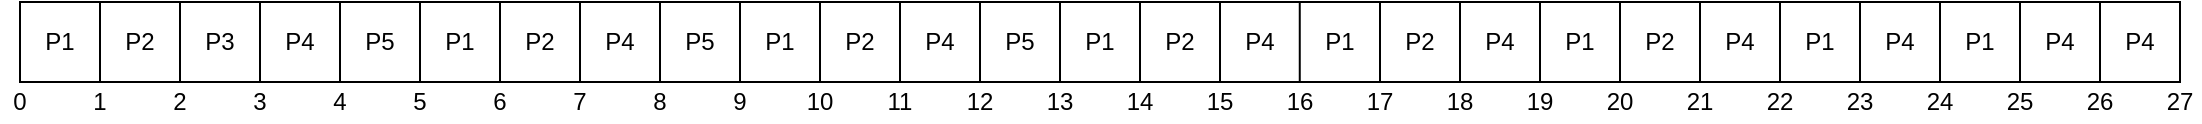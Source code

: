 <mxfile version="13.0.3" type="device"><diagram id="CTY5xW-K7c4BvgohIn--" name="Page-1"><mxGraphModel dx="1822" dy="422" grid="1" gridSize="10" guides="1" tooltips="1" connect="1" arrows="1" fold="1" page="0" pageScale="1" pageWidth="850" pageHeight="1100" math="0" shadow="0"><root><mxCell id="0"/><mxCell id="1" parent="0"/><mxCell id="Fto8pODRwMajGax34DLK-1" value="" style="rounded=0;whiteSpace=wrap;html=1;" vertex="1" parent="1"><mxGeometry y="440" width="1080" height="40" as="geometry"/></mxCell><mxCell id="Fto8pODRwMajGax34DLK-2" value="" style="endArrow=none;html=1;" edge="1" parent="1"><mxGeometry width="50" height="50" relative="1" as="geometry"><mxPoint x="40" y="480" as="sourcePoint"/><mxPoint x="40" y="440" as="targetPoint"/></mxGeometry></mxCell><mxCell id="Fto8pODRwMajGax34DLK-3" value="" style="endArrow=none;html=1;" edge="1" parent="1"><mxGeometry width="50" height="50" relative="1" as="geometry"><mxPoint x="80" y="480" as="sourcePoint"/><mxPoint x="80" y="440" as="targetPoint"/></mxGeometry></mxCell><mxCell id="Fto8pODRwMajGax34DLK-4" value="" style="endArrow=none;html=1;" edge="1" parent="1"><mxGeometry width="50" height="50" relative="1" as="geometry"><mxPoint x="120" y="480" as="sourcePoint"/><mxPoint x="120" y="440" as="targetPoint"/></mxGeometry></mxCell><mxCell id="Fto8pODRwMajGax34DLK-5" value="" style="endArrow=none;html=1;" edge="1" parent="1"><mxGeometry width="50" height="50" relative="1" as="geometry"><mxPoint x="160" y="480" as="sourcePoint"/><mxPoint x="160" y="440" as="targetPoint"/></mxGeometry></mxCell><mxCell id="Fto8pODRwMajGax34DLK-6" value="" style="endArrow=none;html=1;" edge="1" parent="1"><mxGeometry width="50" height="50" relative="1" as="geometry"><mxPoint x="200.0" y="480" as="sourcePoint"/><mxPoint x="200.0" y="440" as="targetPoint"/></mxGeometry></mxCell><mxCell id="Fto8pODRwMajGax34DLK-7" value="" style="endArrow=none;html=1;" edge="1" parent="1"><mxGeometry width="50" height="50" relative="1" as="geometry"><mxPoint x="240" y="480" as="sourcePoint"/><mxPoint x="240" y="440" as="targetPoint"/></mxGeometry></mxCell><mxCell id="Fto8pODRwMajGax34DLK-8" value="" style="endArrow=none;html=1;" edge="1" parent="1"><mxGeometry width="50" height="50" relative="1" as="geometry"><mxPoint x="280" y="480" as="sourcePoint"/><mxPoint x="280" y="440" as="targetPoint"/></mxGeometry></mxCell><mxCell id="Fto8pODRwMajGax34DLK-9" value="" style="endArrow=none;html=1;" edge="1" parent="1"><mxGeometry width="50" height="50" relative="1" as="geometry"><mxPoint x="320" y="480" as="sourcePoint"/><mxPoint x="320" y="440" as="targetPoint"/></mxGeometry></mxCell><mxCell id="Fto8pODRwMajGax34DLK-11" value="" style="endArrow=none;html=1;" edge="1" parent="1"><mxGeometry width="50" height="50" relative="1" as="geometry"><mxPoint x="360" y="480" as="sourcePoint"/><mxPoint x="360" y="440" as="targetPoint"/></mxGeometry></mxCell><mxCell id="Fto8pODRwMajGax34DLK-12" value="" style="endArrow=none;html=1;" edge="1" parent="1"><mxGeometry width="50" height="50" relative="1" as="geometry"><mxPoint x="400" y="480" as="sourcePoint"/><mxPoint x="400" y="440" as="targetPoint"/></mxGeometry></mxCell><mxCell id="Fto8pODRwMajGax34DLK-13" value="" style="endArrow=none;html=1;" edge="1" parent="1"><mxGeometry width="50" height="50" relative="1" as="geometry"><mxPoint x="440" y="480" as="sourcePoint"/><mxPoint x="440" y="440" as="targetPoint"/></mxGeometry></mxCell><mxCell id="Fto8pODRwMajGax34DLK-14" value="" style="endArrow=none;html=1;" edge="1" parent="1"><mxGeometry width="50" height="50" relative="1" as="geometry"><mxPoint x="480" y="480" as="sourcePoint"/><mxPoint x="480" y="440" as="targetPoint"/></mxGeometry></mxCell><mxCell id="Fto8pODRwMajGax34DLK-15" value="" style="endArrow=none;html=1;" edge="1" parent="1"><mxGeometry width="50" height="50" relative="1" as="geometry"><mxPoint x="520" y="480" as="sourcePoint"/><mxPoint x="520" y="440" as="targetPoint"/></mxGeometry></mxCell><mxCell id="Fto8pODRwMajGax34DLK-16" value="" style="endArrow=none;html=1;" edge="1" parent="1"><mxGeometry width="50" height="50" relative="1" as="geometry"><mxPoint x="560" y="480" as="sourcePoint"/><mxPoint x="560" y="440" as="targetPoint"/></mxGeometry></mxCell><mxCell id="Fto8pODRwMajGax34DLK-17" value="" style="endArrow=none;html=1;" edge="1" parent="1"><mxGeometry width="50" height="50" relative="1" as="geometry"><mxPoint x="600" y="480" as="sourcePoint"/><mxPoint x="600" y="440" as="targetPoint"/></mxGeometry></mxCell><mxCell id="Fto8pODRwMajGax34DLK-18" value="" style="endArrow=none;html=1;" edge="1" parent="1"><mxGeometry width="50" height="50" relative="1" as="geometry"><mxPoint x="639.88" y="480" as="sourcePoint"/><mxPoint x="639.88" y="440" as="targetPoint"/></mxGeometry></mxCell><mxCell id="Fto8pODRwMajGax34DLK-19" value="" style="endArrow=none;html=1;" edge="1" parent="1"><mxGeometry width="50" height="50" relative="1" as="geometry"><mxPoint x="680" y="480" as="sourcePoint"/><mxPoint x="680" y="440" as="targetPoint"/></mxGeometry></mxCell><mxCell id="Fto8pODRwMajGax34DLK-20" value="" style="endArrow=none;html=1;" edge="1" parent="1"><mxGeometry width="50" height="50" relative="1" as="geometry"><mxPoint x="720" y="480" as="sourcePoint"/><mxPoint x="720" y="440" as="targetPoint"/></mxGeometry></mxCell><mxCell id="Fto8pODRwMajGax34DLK-21" value="" style="endArrow=none;html=1;" edge="1" parent="1"><mxGeometry width="50" height="50" relative="1" as="geometry"><mxPoint x="760" y="480" as="sourcePoint"/><mxPoint x="760" y="440" as="targetPoint"/></mxGeometry></mxCell><mxCell id="Fto8pODRwMajGax34DLK-22" value="" style="endArrow=none;html=1;" edge="1" parent="1"><mxGeometry width="50" height="50" relative="1" as="geometry"><mxPoint x="800" y="480" as="sourcePoint"/><mxPoint x="800" y="440" as="targetPoint"/></mxGeometry></mxCell><mxCell id="Fto8pODRwMajGax34DLK-23" value="" style="endArrow=none;html=1;" edge="1" parent="1"><mxGeometry width="50" height="50" relative="1" as="geometry"><mxPoint x="840" y="480" as="sourcePoint"/><mxPoint x="840" y="440" as="targetPoint"/></mxGeometry></mxCell><mxCell id="Fto8pODRwMajGax34DLK-24" value="P1" style="text;html=1;strokeColor=none;fillColor=none;align=center;verticalAlign=middle;whiteSpace=wrap;rounded=0;" vertex="1" parent="1"><mxGeometry y="450" width="40" height="20" as="geometry"/></mxCell><mxCell id="Fto8pODRwMajGax34DLK-25" value="P2" style="text;html=1;strokeColor=none;fillColor=none;align=center;verticalAlign=middle;whiteSpace=wrap;rounded=0;" vertex="1" parent="1"><mxGeometry x="40" y="450" width="40" height="20" as="geometry"/></mxCell><mxCell id="Fto8pODRwMajGax34DLK-26" value="P3" style="text;html=1;strokeColor=none;fillColor=none;align=center;verticalAlign=middle;whiteSpace=wrap;rounded=0;" vertex="1" parent="1"><mxGeometry x="80" y="450" width="40" height="20" as="geometry"/></mxCell><mxCell id="Fto8pODRwMajGax34DLK-27" value="P4" style="text;html=1;strokeColor=none;fillColor=none;align=center;verticalAlign=middle;whiteSpace=wrap;rounded=0;" vertex="1" parent="1"><mxGeometry x="120" y="450" width="40" height="20" as="geometry"/></mxCell><mxCell id="Fto8pODRwMajGax34DLK-28" value="P5" style="text;html=1;strokeColor=none;fillColor=none;align=center;verticalAlign=middle;whiteSpace=wrap;rounded=0;" vertex="1" parent="1"><mxGeometry x="160" y="450" width="40" height="20" as="geometry"/></mxCell><mxCell id="Fto8pODRwMajGax34DLK-29" value="0" style="text;html=1;strokeColor=none;fillColor=none;align=center;verticalAlign=middle;whiteSpace=wrap;rounded=0;" vertex="1" parent="1"><mxGeometry x="-10" y="480" width="20" height="20" as="geometry"/></mxCell><mxCell id="Fto8pODRwMajGax34DLK-31" value="1" style="text;html=1;strokeColor=none;fillColor=none;align=center;verticalAlign=middle;whiteSpace=wrap;rounded=0;" vertex="1" parent="1"><mxGeometry x="30" y="480" width="20" height="20" as="geometry"/></mxCell><mxCell id="Fto8pODRwMajGax34DLK-32" value="2" style="text;html=1;strokeColor=none;fillColor=none;align=center;verticalAlign=middle;whiteSpace=wrap;rounded=0;" vertex="1" parent="1"><mxGeometry x="70" y="480" width="20" height="20" as="geometry"/></mxCell><mxCell id="Fto8pODRwMajGax34DLK-33" value="3" style="text;html=1;strokeColor=none;fillColor=none;align=center;verticalAlign=middle;whiteSpace=wrap;rounded=0;" vertex="1" parent="1"><mxGeometry x="110" y="480" width="20" height="20" as="geometry"/></mxCell><mxCell id="Fto8pODRwMajGax34DLK-34" value="4" style="text;html=1;strokeColor=none;fillColor=none;align=center;verticalAlign=middle;whiteSpace=wrap;rounded=0;" vertex="1" parent="1"><mxGeometry x="150" y="480" width="20" height="20" as="geometry"/></mxCell><mxCell id="Fto8pODRwMajGax34DLK-35" value="5" style="text;html=1;strokeColor=none;fillColor=none;align=center;verticalAlign=middle;whiteSpace=wrap;rounded=0;" vertex="1" parent="1"><mxGeometry x="190" y="480" width="20" height="20" as="geometry"/></mxCell><mxCell id="Fto8pODRwMajGax34DLK-36" value="P1" style="text;html=1;strokeColor=none;fillColor=none;align=center;verticalAlign=middle;whiteSpace=wrap;rounded=0;" vertex="1" parent="1"><mxGeometry x="200" y="450" width="40" height="20" as="geometry"/></mxCell><mxCell id="Fto8pODRwMajGax34DLK-37" value="P2" style="text;html=1;strokeColor=none;fillColor=none;align=center;verticalAlign=middle;whiteSpace=wrap;rounded=0;" vertex="1" parent="1"><mxGeometry x="240" y="450" width="40" height="20" as="geometry"/></mxCell><mxCell id="Fto8pODRwMajGax34DLK-38" value="P4" style="text;html=1;strokeColor=none;fillColor=none;align=center;verticalAlign=middle;whiteSpace=wrap;rounded=0;" vertex="1" parent="1"><mxGeometry x="280" y="450" width="40" height="20" as="geometry"/></mxCell><mxCell id="Fto8pODRwMajGax34DLK-39" value="P5" style="text;html=1;strokeColor=none;fillColor=none;align=center;verticalAlign=middle;whiteSpace=wrap;rounded=0;" vertex="1" parent="1"><mxGeometry x="320" y="450" width="40" height="20" as="geometry"/></mxCell><mxCell id="Fto8pODRwMajGax34DLK-40" value="6" style="text;html=1;strokeColor=none;fillColor=none;align=center;verticalAlign=middle;whiteSpace=wrap;rounded=0;" vertex="1" parent="1"><mxGeometry x="230" y="480" width="20" height="20" as="geometry"/></mxCell><mxCell id="Fto8pODRwMajGax34DLK-41" value="7" style="text;html=1;strokeColor=none;fillColor=none;align=center;verticalAlign=middle;whiteSpace=wrap;rounded=0;" vertex="1" parent="1"><mxGeometry x="270" y="480" width="20" height="20" as="geometry"/></mxCell><mxCell id="Fto8pODRwMajGax34DLK-42" value="8" style="text;html=1;strokeColor=none;fillColor=none;align=center;verticalAlign=middle;whiteSpace=wrap;rounded=0;" vertex="1" parent="1"><mxGeometry x="310" y="480" width="20" height="20" as="geometry"/></mxCell><mxCell id="Fto8pODRwMajGax34DLK-43" value="9" style="text;html=1;strokeColor=none;fillColor=none;align=center;verticalAlign=middle;whiteSpace=wrap;rounded=0;" vertex="1" parent="1"><mxGeometry x="350" y="480" width="20" height="20" as="geometry"/></mxCell><mxCell id="Fto8pODRwMajGax34DLK-44" value="P1" style="text;html=1;strokeColor=none;fillColor=none;align=center;verticalAlign=middle;whiteSpace=wrap;rounded=0;" vertex="1" parent="1"><mxGeometry x="360" y="450" width="40" height="20" as="geometry"/></mxCell><mxCell id="Fto8pODRwMajGax34DLK-45" value="P2" style="text;html=1;strokeColor=none;fillColor=none;align=center;verticalAlign=middle;whiteSpace=wrap;rounded=0;" vertex="1" parent="1"><mxGeometry x="400" y="450" width="40" height="20" as="geometry"/></mxCell><mxCell id="Fto8pODRwMajGax34DLK-46" value="P4" style="text;html=1;strokeColor=none;fillColor=none;align=center;verticalAlign=middle;whiteSpace=wrap;rounded=0;" vertex="1" parent="1"><mxGeometry x="440" y="450" width="40" height="20" as="geometry"/></mxCell><mxCell id="Fto8pODRwMajGax34DLK-47" value="P5" style="text;html=1;strokeColor=none;fillColor=none;align=center;verticalAlign=middle;whiteSpace=wrap;rounded=0;" vertex="1" parent="1"><mxGeometry x="480" y="450" width="40" height="20" as="geometry"/></mxCell><mxCell id="Fto8pODRwMajGax34DLK-48" value="10" style="text;html=1;strokeColor=none;fillColor=none;align=center;verticalAlign=middle;whiteSpace=wrap;rounded=0;" vertex="1" parent="1"><mxGeometry x="390" y="480" width="20" height="20" as="geometry"/></mxCell><mxCell id="Fto8pODRwMajGax34DLK-49" value="11" style="text;html=1;strokeColor=none;fillColor=none;align=center;verticalAlign=middle;whiteSpace=wrap;rounded=0;" vertex="1" parent="1"><mxGeometry x="430" y="480" width="20" height="20" as="geometry"/></mxCell><mxCell id="Fto8pODRwMajGax34DLK-50" value="12" style="text;html=1;strokeColor=none;fillColor=none;align=center;verticalAlign=middle;whiteSpace=wrap;rounded=0;" vertex="1" parent="1"><mxGeometry x="470" y="480" width="20" height="20" as="geometry"/></mxCell><mxCell id="Fto8pODRwMajGax34DLK-51" value="13" style="text;html=1;strokeColor=none;fillColor=none;align=center;verticalAlign=middle;whiteSpace=wrap;rounded=0;" vertex="1" parent="1"><mxGeometry x="510" y="480" width="20" height="20" as="geometry"/></mxCell><mxCell id="Fto8pODRwMajGax34DLK-52" value="P1" style="text;html=1;strokeColor=none;fillColor=none;align=center;verticalAlign=middle;whiteSpace=wrap;rounded=0;" vertex="1" parent="1"><mxGeometry x="520" y="450" width="40" height="20" as="geometry"/></mxCell><mxCell id="Fto8pODRwMajGax34DLK-53" value="P2" style="text;html=1;strokeColor=none;fillColor=none;align=center;verticalAlign=middle;whiteSpace=wrap;rounded=0;" vertex="1" parent="1"><mxGeometry x="560" y="450" width="40" height="20" as="geometry"/></mxCell><mxCell id="Fto8pODRwMajGax34DLK-54" value="P4" style="text;html=1;strokeColor=none;fillColor=none;align=center;verticalAlign=middle;whiteSpace=wrap;rounded=0;" vertex="1" parent="1"><mxGeometry x="600" y="450" width="40" height="20" as="geometry"/></mxCell><mxCell id="Fto8pODRwMajGax34DLK-55" value="14" style="text;html=1;strokeColor=none;fillColor=none;align=center;verticalAlign=middle;whiteSpace=wrap;rounded=0;" vertex="1" parent="1"><mxGeometry x="550" y="480" width="20" height="20" as="geometry"/></mxCell><mxCell id="Fto8pODRwMajGax34DLK-56" value="15" style="text;html=1;strokeColor=none;fillColor=none;align=center;verticalAlign=middle;whiteSpace=wrap;rounded=0;" vertex="1" parent="1"><mxGeometry x="590" y="480" width="20" height="20" as="geometry"/></mxCell><mxCell id="Fto8pODRwMajGax34DLK-57" value="16" style="text;html=1;strokeColor=none;fillColor=none;align=center;verticalAlign=middle;whiteSpace=wrap;rounded=0;" vertex="1" parent="1"><mxGeometry x="630" y="480" width="20" height="20" as="geometry"/></mxCell><mxCell id="Fto8pODRwMajGax34DLK-58" value="P1" style="text;html=1;strokeColor=none;fillColor=none;align=center;verticalAlign=middle;whiteSpace=wrap;rounded=0;" vertex="1" parent="1"><mxGeometry x="640" y="450" width="40" height="20" as="geometry"/></mxCell><mxCell id="Fto8pODRwMajGax34DLK-59" value="P2" style="text;html=1;strokeColor=none;fillColor=none;align=center;verticalAlign=middle;whiteSpace=wrap;rounded=0;" vertex="1" parent="1"><mxGeometry x="680" y="450" width="40" height="20" as="geometry"/></mxCell><mxCell id="Fto8pODRwMajGax34DLK-60" value="P4" style="text;html=1;strokeColor=none;fillColor=none;align=center;verticalAlign=middle;whiteSpace=wrap;rounded=0;" vertex="1" parent="1"><mxGeometry x="720" y="450" width="40" height="20" as="geometry"/></mxCell><mxCell id="Fto8pODRwMajGax34DLK-61" value="17" style="text;html=1;strokeColor=none;fillColor=none;align=center;verticalAlign=middle;whiteSpace=wrap;rounded=0;" vertex="1" parent="1"><mxGeometry x="670" y="480" width="20" height="20" as="geometry"/></mxCell><mxCell id="Fto8pODRwMajGax34DLK-62" value="18" style="text;html=1;strokeColor=none;fillColor=none;align=center;verticalAlign=middle;whiteSpace=wrap;rounded=0;" vertex="1" parent="1"><mxGeometry x="710" y="480" width="20" height="20" as="geometry"/></mxCell><mxCell id="Fto8pODRwMajGax34DLK-63" value="19" style="text;html=1;strokeColor=none;fillColor=none;align=center;verticalAlign=middle;whiteSpace=wrap;rounded=0;" vertex="1" parent="1"><mxGeometry x="750" y="480" width="20" height="20" as="geometry"/></mxCell><mxCell id="Fto8pODRwMajGax34DLK-64" value="" style="endArrow=none;html=1;" edge="1" parent="1"><mxGeometry width="50" height="50" relative="1" as="geometry"><mxPoint x="880" y="480" as="sourcePoint"/><mxPoint x="880" y="440" as="targetPoint"/></mxGeometry></mxCell><mxCell id="Fto8pODRwMajGax34DLK-65" value="" style="endArrow=none;html=1;" edge="1" parent="1"><mxGeometry width="50" height="50" relative="1" as="geometry"><mxPoint x="920" y="480" as="sourcePoint"/><mxPoint x="920" y="440" as="targetPoint"/></mxGeometry></mxCell><mxCell id="Fto8pODRwMajGax34DLK-66" value="" style="endArrow=none;html=1;" edge="1" parent="1"><mxGeometry width="50" height="50" relative="1" as="geometry"><mxPoint x="960" y="480" as="sourcePoint"/><mxPoint x="960" y="440" as="targetPoint"/></mxGeometry></mxCell><mxCell id="Fto8pODRwMajGax34DLK-67" value="" style="endArrow=none;html=1;" edge="1" parent="1"><mxGeometry width="50" height="50" relative="1" as="geometry"><mxPoint x="1000" y="480" as="sourcePoint"/><mxPoint x="1000" y="440" as="targetPoint"/></mxGeometry></mxCell><mxCell id="Fto8pODRwMajGax34DLK-68" value="" style="endArrow=none;html=1;" edge="1" parent="1"><mxGeometry width="50" height="50" relative="1" as="geometry"><mxPoint x="1040" y="480" as="sourcePoint"/><mxPoint x="1040" y="440" as="targetPoint"/></mxGeometry></mxCell><mxCell id="Fto8pODRwMajGax34DLK-69" value="P1" style="text;html=1;strokeColor=none;fillColor=none;align=center;verticalAlign=middle;whiteSpace=wrap;rounded=0;" vertex="1" parent="1"><mxGeometry x="760" y="450" width="40" height="20" as="geometry"/></mxCell><mxCell id="Fto8pODRwMajGax34DLK-70" value="P2" style="text;html=1;strokeColor=none;fillColor=none;align=center;verticalAlign=middle;whiteSpace=wrap;rounded=0;" vertex="1" parent="1"><mxGeometry x="800" y="450" width="40" height="20" as="geometry"/></mxCell><mxCell id="Fto8pODRwMajGax34DLK-72" value="P4" style="text;html=1;strokeColor=none;fillColor=none;align=center;verticalAlign=middle;whiteSpace=wrap;rounded=0;" vertex="1" parent="1"><mxGeometry x="840" y="450" width="40" height="20" as="geometry"/></mxCell><mxCell id="Fto8pODRwMajGax34DLK-73" value="20" style="text;html=1;strokeColor=none;fillColor=none;align=center;verticalAlign=middle;whiteSpace=wrap;rounded=0;" vertex="1" parent="1"><mxGeometry x="790" y="480" width="20" height="20" as="geometry"/></mxCell><mxCell id="Fto8pODRwMajGax34DLK-74" value="21" style="text;html=1;strokeColor=none;fillColor=none;align=center;verticalAlign=middle;whiteSpace=wrap;rounded=0;" vertex="1" parent="1"><mxGeometry x="830" y="480" width="20" height="20" as="geometry"/></mxCell><mxCell id="Fto8pODRwMajGax34DLK-75" value="22" style="text;html=1;strokeColor=none;fillColor=none;align=center;verticalAlign=middle;whiteSpace=wrap;rounded=0;" vertex="1" parent="1"><mxGeometry x="870" y="480" width="20" height="20" as="geometry"/></mxCell><mxCell id="Fto8pODRwMajGax34DLK-76" value="P1" style="text;html=1;strokeColor=none;fillColor=none;align=center;verticalAlign=middle;whiteSpace=wrap;rounded=0;" vertex="1" parent="1"><mxGeometry x="880" y="450" width="40" height="20" as="geometry"/></mxCell><mxCell id="Fto8pODRwMajGax34DLK-77" value="P1" style="text;html=1;strokeColor=none;fillColor=none;align=center;verticalAlign=middle;whiteSpace=wrap;rounded=0;" vertex="1" parent="1"><mxGeometry x="960" y="450" width="40" height="20" as="geometry"/></mxCell><mxCell id="Fto8pODRwMajGax34DLK-78" value="P4" style="text;html=1;strokeColor=none;fillColor=none;align=center;verticalAlign=middle;whiteSpace=wrap;rounded=0;" vertex="1" parent="1"><mxGeometry x="920" y="450" width="40" height="20" as="geometry"/></mxCell><mxCell id="Fto8pODRwMajGax34DLK-79" value="P4" style="text;html=1;strokeColor=none;fillColor=none;align=center;verticalAlign=middle;whiteSpace=wrap;rounded=0;" vertex="1" parent="1"><mxGeometry x="1000" y="450" width="40" height="20" as="geometry"/></mxCell><mxCell id="Fto8pODRwMajGax34DLK-80" value="P4" style="text;html=1;strokeColor=none;fillColor=none;align=center;verticalAlign=middle;whiteSpace=wrap;rounded=0;" vertex="1" parent="1"><mxGeometry x="1040" y="450" width="40" height="20" as="geometry"/></mxCell><mxCell id="Fto8pODRwMajGax34DLK-81" value="23" style="text;html=1;strokeColor=none;fillColor=none;align=center;verticalAlign=middle;whiteSpace=wrap;rounded=0;" vertex="1" parent="1"><mxGeometry x="910" y="480" width="20" height="20" as="geometry"/></mxCell><mxCell id="Fto8pODRwMajGax34DLK-82" value="24" style="text;html=1;strokeColor=none;fillColor=none;align=center;verticalAlign=middle;whiteSpace=wrap;rounded=0;" vertex="1" parent="1"><mxGeometry x="950" y="480" width="20" height="20" as="geometry"/></mxCell><mxCell id="Fto8pODRwMajGax34DLK-83" value="25" style="text;html=1;strokeColor=none;fillColor=none;align=center;verticalAlign=middle;whiteSpace=wrap;rounded=0;" vertex="1" parent="1"><mxGeometry x="990" y="480" width="20" height="20" as="geometry"/></mxCell><mxCell id="Fto8pODRwMajGax34DLK-84" value="26" style="text;html=1;strokeColor=none;fillColor=none;align=center;verticalAlign=middle;whiteSpace=wrap;rounded=0;" vertex="1" parent="1"><mxGeometry x="1030" y="480" width="20" height="20" as="geometry"/></mxCell><mxCell id="Fto8pODRwMajGax34DLK-85" value="27" style="text;html=1;strokeColor=none;fillColor=none;align=center;verticalAlign=middle;whiteSpace=wrap;rounded=0;" vertex="1" parent="1"><mxGeometry x="1070" y="480" width="20" height="20" as="geometry"/></mxCell></root></mxGraphModel></diagram></mxfile>